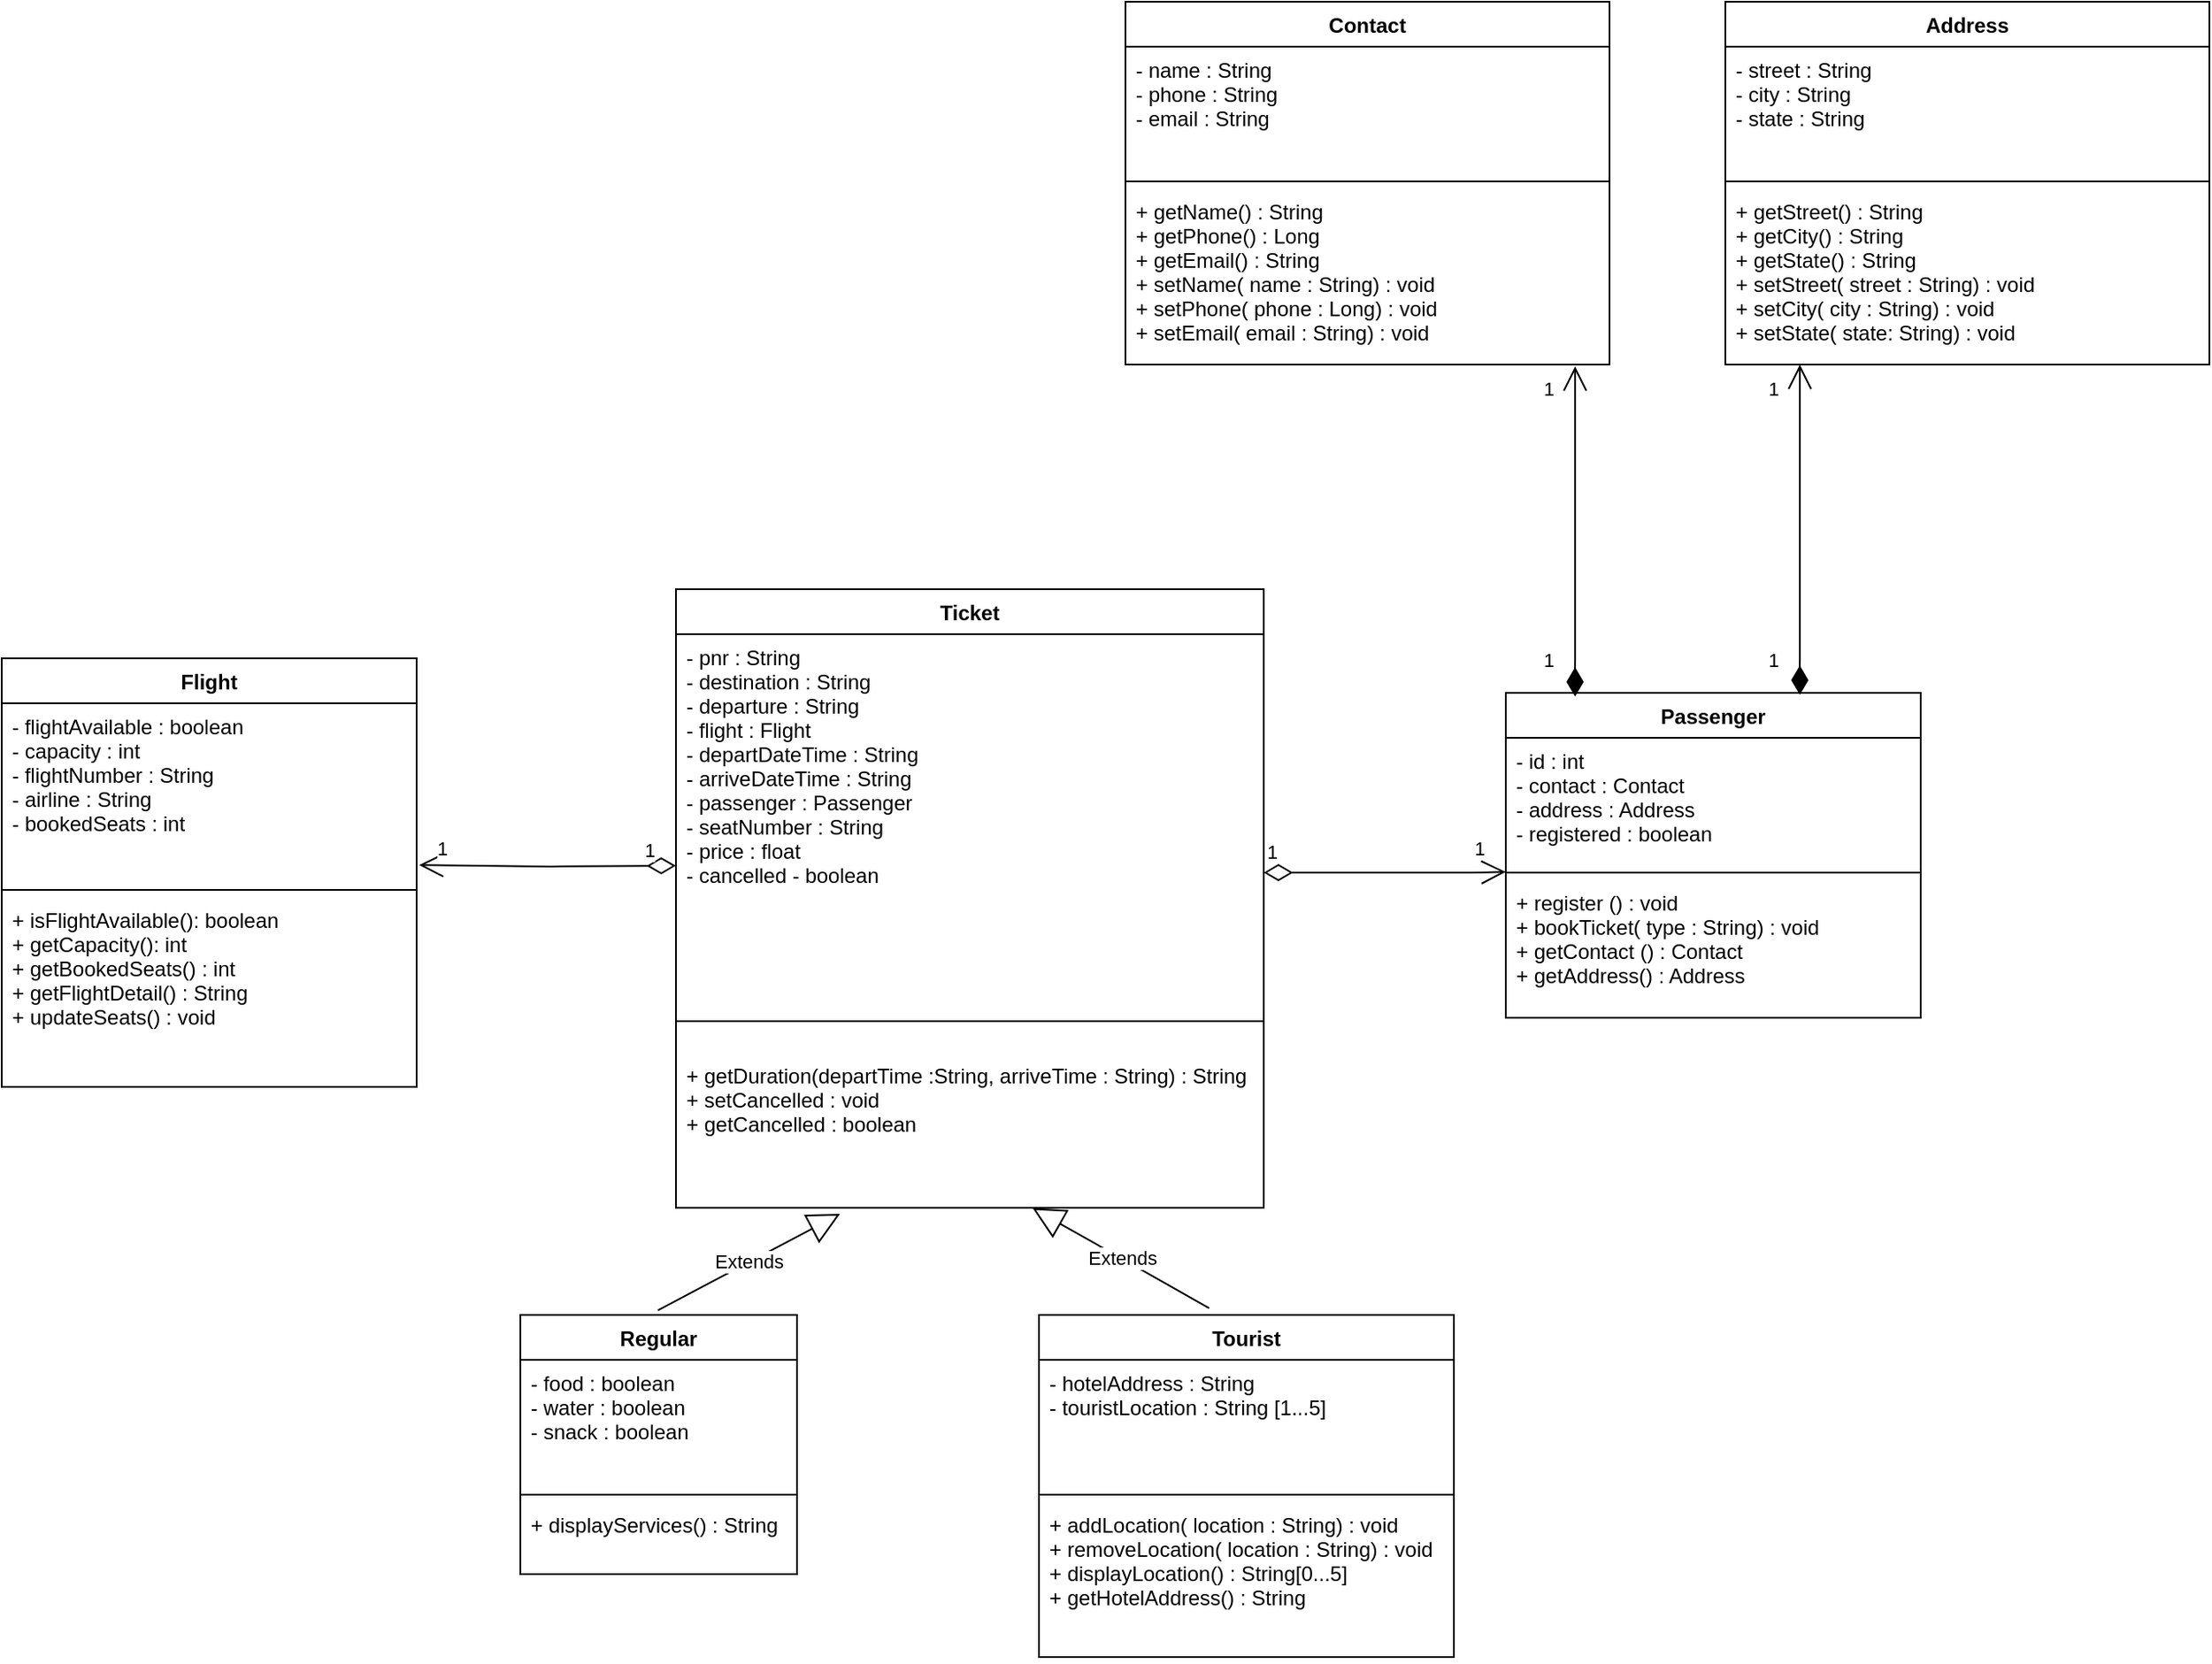 <mxfile version="14.6.13" type="device"><diagram id="ZOzMnLHkL213mvmrVxMB" name="Page-1"><mxGraphModel dx="1412" dy="1507" grid="1" gridSize="10" guides="1" tooltips="1" connect="1" arrows="1" fold="1" page="1" pageScale="1" pageWidth="827" pageHeight="1169" math="0" shadow="0"><root><mxCell id="0"/><mxCell id="1" parent="0"/><mxCell id="Yb7gYR3_Mwe4Zq__7tW3-1" value="Ticket" style="swimlane;fontStyle=1;align=center;verticalAlign=top;childLayout=stackLayout;horizontal=1;startSize=26;horizontalStack=0;resizeParent=1;resizeParentMax=0;resizeLast=0;collapsible=1;marginBottom=0;" parent="1" vertex="1"><mxGeometry x="220" y="270" width="340" height="358" as="geometry"/></mxCell><mxCell id="Yb7gYR3_Mwe4Zq__7tW3-2" value="- pnr : String&#10;- destination : String&#10;- departure : String&#10;- flight : Flight&#10;- departDateTime : String&#10;- arriveDateTime : String&#10;- passenger : Passenger&#10;- seatNumber : String&#10;- price : float&#10;- cancelled - boolean" style="text;strokeColor=none;fillColor=none;align=left;verticalAlign=top;spacingLeft=4;spacingRight=4;overflow=hidden;rotatable=0;points=[[0,0.5],[1,0.5]];portConstraint=eastwest;" parent="Yb7gYR3_Mwe4Zq__7tW3-1" vertex="1"><mxGeometry y="26" width="340" height="220" as="geometry"/></mxCell><mxCell id="Yb7gYR3_Mwe4Zq__7tW3-3" value="" style="line;strokeWidth=1;fillColor=none;align=left;verticalAlign=middle;spacingTop=-1;spacingLeft=3;spacingRight=3;rotatable=0;labelPosition=right;points=[];portConstraint=eastwest;" parent="Yb7gYR3_Mwe4Zq__7tW3-1" vertex="1"><mxGeometry y="246" width="340" height="8" as="geometry"/></mxCell><mxCell id="Yb7gYR3_Mwe4Zq__7tW3-4" value="&#10;+ getDuration(departTime :String, arriveTime : String) : String&#10;+ setCancelled : void &#10;+ getCancelled : boolean" style="text;strokeColor=none;fillColor=none;align=left;verticalAlign=top;spacingLeft=4;spacingRight=4;overflow=hidden;rotatable=0;points=[[0,0.5],[1,0.5]];portConstraint=eastwest;" parent="Yb7gYR3_Mwe4Zq__7tW3-1" vertex="1"><mxGeometry y="254" width="340" height="104" as="geometry"/></mxCell><mxCell id="Yb7gYR3_Mwe4Zq__7tW3-5" value="Flight" style="swimlane;fontStyle=1;align=center;verticalAlign=top;childLayout=stackLayout;horizontal=1;startSize=26;horizontalStack=0;resizeParent=1;resizeParentMax=0;resizeLast=0;collapsible=1;marginBottom=0;" parent="1" vertex="1"><mxGeometry x="-170" y="310" width="240" height="248" as="geometry"/></mxCell><mxCell id="Yb7gYR3_Mwe4Zq__7tW3-6" value="- flightAvailable : boolean&#10;- capacity : int&#10;- flightNumber : String&#10;- airline : String&#10;- bookedSeats : int&#10;" style="text;strokeColor=none;fillColor=none;align=left;verticalAlign=top;spacingLeft=4;spacingRight=4;overflow=hidden;rotatable=0;points=[[0,0.5],[1,0.5]];portConstraint=eastwest;" parent="Yb7gYR3_Mwe4Zq__7tW3-5" vertex="1"><mxGeometry y="26" width="240" height="104" as="geometry"/></mxCell><mxCell id="Yb7gYR3_Mwe4Zq__7tW3-7" value="" style="line;strokeWidth=1;fillColor=none;align=left;verticalAlign=middle;spacingTop=-1;spacingLeft=3;spacingRight=3;rotatable=0;labelPosition=right;points=[];portConstraint=eastwest;" parent="Yb7gYR3_Mwe4Zq__7tW3-5" vertex="1"><mxGeometry y="130" width="240" height="8" as="geometry"/></mxCell><mxCell id="Yb7gYR3_Mwe4Zq__7tW3-8" value="+ isFlightAvailable(): boolean&#10;+ getCapacity(): int&#10;+ getBookedSeats() : int&#10;+ getFlightDetail() : String&#10;+ updateSeats() : void" style="text;strokeColor=none;fillColor=none;align=left;verticalAlign=top;spacingLeft=4;spacingRight=4;overflow=hidden;rotatable=0;points=[[0,0.5],[1,0.5]];portConstraint=eastwest;" parent="Yb7gYR3_Mwe4Zq__7tW3-5" vertex="1"><mxGeometry y="138" width="240" height="110" as="geometry"/></mxCell><mxCell id="Yb7gYR3_Mwe4Zq__7tW3-9" value="Passenger" style="swimlane;fontStyle=1;align=center;verticalAlign=top;childLayout=stackLayout;horizontal=1;startSize=26;horizontalStack=0;resizeParent=1;resizeParentMax=0;resizeLast=0;collapsible=1;marginBottom=0;" parent="1" vertex="1"><mxGeometry x="700" y="330" width="240" height="188" as="geometry"/></mxCell><mxCell id="Yb7gYR3_Mwe4Zq__7tW3-10" value="- id : int&#10;- contact : Contact&#10;- address : Address   &#10;- registered : boolean" style="text;strokeColor=none;fillColor=none;align=left;verticalAlign=top;spacingLeft=4;spacingRight=4;overflow=hidden;rotatable=0;points=[[0,0.5],[1,0.5]];portConstraint=eastwest;" parent="Yb7gYR3_Mwe4Zq__7tW3-9" vertex="1"><mxGeometry y="26" width="240" height="74" as="geometry"/></mxCell><mxCell id="Yb7gYR3_Mwe4Zq__7tW3-11" value="" style="line;strokeWidth=1;fillColor=none;align=left;verticalAlign=middle;spacingTop=-1;spacingLeft=3;spacingRight=3;rotatable=0;labelPosition=right;points=[];portConstraint=eastwest;" parent="Yb7gYR3_Mwe4Zq__7tW3-9" vertex="1"><mxGeometry y="100" width="240" height="8" as="geometry"/></mxCell><mxCell id="Yb7gYR3_Mwe4Zq__7tW3-12" value="+ register () : void&#10;+ bookTicket( type : String) : void&#10;+ getContact () : Contact&#10;+ getAddress() : Address&#10;" style="text;strokeColor=none;fillColor=none;align=left;verticalAlign=top;spacingLeft=4;spacingRight=4;overflow=hidden;rotatable=0;points=[[0,0.5],[1,0.5]];portConstraint=eastwest;" parent="Yb7gYR3_Mwe4Zq__7tW3-9" vertex="1"><mxGeometry y="108" width="240" height="80" as="geometry"/></mxCell><mxCell id="Yb7gYR3_Mwe4Zq__7tW3-13" value="Regular" style="swimlane;fontStyle=1;align=center;verticalAlign=top;childLayout=stackLayout;horizontal=1;startSize=26;horizontalStack=0;resizeParent=1;resizeParentMax=0;resizeLast=0;collapsible=1;marginBottom=0;" parent="1" vertex="1"><mxGeometry x="130" y="690" width="160" height="150" as="geometry"/></mxCell><mxCell id="Yb7gYR3_Mwe4Zq__7tW3-14" value="- food : boolean&#10;- water : boolean&#10;- snack : boolean" style="text;strokeColor=none;fillColor=none;align=left;verticalAlign=top;spacingLeft=4;spacingRight=4;overflow=hidden;rotatable=0;points=[[0,0.5],[1,0.5]];portConstraint=eastwest;" parent="Yb7gYR3_Mwe4Zq__7tW3-13" vertex="1"><mxGeometry y="26" width="160" height="74" as="geometry"/></mxCell><mxCell id="Yb7gYR3_Mwe4Zq__7tW3-15" value="" style="line;strokeWidth=1;fillColor=none;align=left;verticalAlign=middle;spacingTop=-1;spacingLeft=3;spacingRight=3;rotatable=0;labelPosition=right;points=[];portConstraint=eastwest;" parent="Yb7gYR3_Mwe4Zq__7tW3-13" vertex="1"><mxGeometry y="100" width="160" height="8" as="geometry"/></mxCell><mxCell id="Yb7gYR3_Mwe4Zq__7tW3-16" value="+ displayServices() : String" style="text;strokeColor=none;fillColor=none;align=left;verticalAlign=top;spacingLeft=4;spacingRight=4;overflow=hidden;rotatable=0;points=[[0,0.5],[1,0.5]];portConstraint=eastwest;" parent="Yb7gYR3_Mwe4Zq__7tW3-13" vertex="1"><mxGeometry y="108" width="160" height="42" as="geometry"/></mxCell><mxCell id="Yb7gYR3_Mwe4Zq__7tW3-17" value="Tourist" style="swimlane;fontStyle=1;align=center;verticalAlign=top;childLayout=stackLayout;horizontal=1;startSize=26;horizontalStack=0;resizeParent=1;resizeParentMax=0;resizeLast=0;collapsible=1;marginBottom=0;" parent="1" vertex="1"><mxGeometry x="430" y="690" width="240" height="198" as="geometry"/></mxCell><mxCell id="Yb7gYR3_Mwe4Zq__7tW3-18" value="- hotelAddress : String&#10;- touristLocation : String [1...5]&#10;" style="text;strokeColor=none;fillColor=none;align=left;verticalAlign=top;spacingLeft=4;spacingRight=4;overflow=hidden;rotatable=0;points=[[0,0.5],[1,0.5]];portConstraint=eastwest;" parent="Yb7gYR3_Mwe4Zq__7tW3-17" vertex="1"><mxGeometry y="26" width="240" height="74" as="geometry"/></mxCell><mxCell id="Yb7gYR3_Mwe4Zq__7tW3-19" value="" style="line;strokeWidth=1;fillColor=none;align=left;verticalAlign=middle;spacingTop=-1;spacingLeft=3;spacingRight=3;rotatable=0;labelPosition=right;points=[];portConstraint=eastwest;" parent="Yb7gYR3_Mwe4Zq__7tW3-17" vertex="1"><mxGeometry y="100" width="240" height="8" as="geometry"/></mxCell><mxCell id="Yb7gYR3_Mwe4Zq__7tW3-20" value="+ addLocation( location : String) : void &#10;+ removeLocation( location : String) : void&#10;+ displayLocation() : String[0...5]&#10;+ getHotelAddress() : String" style="text;strokeColor=none;fillColor=none;align=left;verticalAlign=top;spacingLeft=4;spacingRight=4;overflow=hidden;rotatable=0;points=[[0,0.5],[1,0.5]];portConstraint=eastwest;" parent="Yb7gYR3_Mwe4Zq__7tW3-17" vertex="1"><mxGeometry y="108" width="240" height="90" as="geometry"/></mxCell><mxCell id="Yb7gYR3_Mwe4Zq__7tW3-21" value="Contact" style="swimlane;fontStyle=1;align=center;verticalAlign=top;childLayout=stackLayout;horizontal=1;startSize=26;horizontalStack=0;resizeParent=1;resizeParentMax=0;resizeLast=0;collapsible=1;marginBottom=0;" parent="1" vertex="1"><mxGeometry x="480" y="-70" width="280" height="210" as="geometry"/></mxCell><mxCell id="Yb7gYR3_Mwe4Zq__7tW3-22" value="- name : String&#10;- phone : String&#10;- email : String&#10;" style="text;strokeColor=none;fillColor=none;align=left;verticalAlign=top;spacingLeft=4;spacingRight=4;overflow=hidden;rotatable=0;points=[[0,0.5],[1,0.5]];portConstraint=eastwest;" parent="Yb7gYR3_Mwe4Zq__7tW3-21" vertex="1"><mxGeometry y="26" width="280" height="74" as="geometry"/></mxCell><mxCell id="Yb7gYR3_Mwe4Zq__7tW3-23" value="" style="line;strokeWidth=1;fillColor=none;align=left;verticalAlign=middle;spacingTop=-1;spacingLeft=3;spacingRight=3;rotatable=0;labelPosition=right;points=[];portConstraint=eastwest;" parent="Yb7gYR3_Mwe4Zq__7tW3-21" vertex="1"><mxGeometry y="100" width="280" height="8" as="geometry"/></mxCell><mxCell id="Yb7gYR3_Mwe4Zq__7tW3-24" value="+ getName() : String&#10;+ getPhone() : Long&#10;+ getEmail() : String&#10;+ setName( name : String) : void&#10;+ setPhone( phone : Long) : void&#10;+ setEmail( email : String) : void" style="text;strokeColor=none;fillColor=none;align=left;verticalAlign=top;spacingLeft=4;spacingRight=4;overflow=hidden;rotatable=0;points=[[0,0.5],[1,0.5]];portConstraint=eastwest;" parent="Yb7gYR3_Mwe4Zq__7tW3-21" vertex="1"><mxGeometry y="108" width="280" height="102" as="geometry"/></mxCell><mxCell id="Yb7gYR3_Mwe4Zq__7tW3-25" value="Address" style="swimlane;fontStyle=1;align=center;verticalAlign=top;childLayout=stackLayout;horizontal=1;startSize=26;horizontalStack=0;resizeParent=1;resizeParentMax=0;resizeLast=0;collapsible=1;marginBottom=0;" parent="1" vertex="1"><mxGeometry x="827" y="-70" width="280" height="210" as="geometry"/></mxCell><mxCell id="Yb7gYR3_Mwe4Zq__7tW3-26" value="- street : String&#10;- city : String&#10;- state : String&#10;" style="text;strokeColor=none;fillColor=none;align=left;verticalAlign=top;spacingLeft=4;spacingRight=4;overflow=hidden;rotatable=0;points=[[0,0.5],[1,0.5]];portConstraint=eastwest;" parent="Yb7gYR3_Mwe4Zq__7tW3-25" vertex="1"><mxGeometry y="26" width="280" height="74" as="geometry"/></mxCell><mxCell id="Yb7gYR3_Mwe4Zq__7tW3-27" value="" style="line;strokeWidth=1;fillColor=none;align=left;verticalAlign=middle;spacingTop=-1;spacingLeft=3;spacingRight=3;rotatable=0;labelPosition=right;points=[];portConstraint=eastwest;" parent="Yb7gYR3_Mwe4Zq__7tW3-25" vertex="1"><mxGeometry y="100" width="280" height="8" as="geometry"/></mxCell><mxCell id="Yb7gYR3_Mwe4Zq__7tW3-28" value="+ getStreet() : String&#10;+ getCity() : String&#10;+ getState() : String&#10;+ setStreet( street : String) : void&#10;+ setCity( city : String) : void&#10;+ setState( state: String) : void" style="text;strokeColor=none;fillColor=none;align=left;verticalAlign=top;spacingLeft=4;spacingRight=4;overflow=hidden;rotatable=0;points=[[0,0.5],[1,0.5]];portConstraint=eastwest;" parent="Yb7gYR3_Mwe4Zq__7tW3-25" vertex="1"><mxGeometry y="108" width="280" height="102" as="geometry"/></mxCell><mxCell id="Yb7gYR3_Mwe4Zq__7tW3-30" value="Extends" style="endArrow=block;endSize=16;endFill=0;html=1;exitX=0.497;exitY=-0.018;exitDx=0;exitDy=0;exitPerimeter=0;entryX=0.279;entryY=1.034;entryDx=0;entryDy=0;entryPerimeter=0;" parent="1" source="Yb7gYR3_Mwe4Zq__7tW3-13" target="Yb7gYR3_Mwe4Zq__7tW3-4" edge="1"><mxGeometry width="160" relative="1" as="geometry"><mxPoint x="350" y="680" as="sourcePoint"/><mxPoint x="310" y="630" as="targetPoint"/></mxGeometry></mxCell><mxCell id="Yb7gYR3_Mwe4Zq__7tW3-31" value="Extends" style="endArrow=block;endSize=16;endFill=0;html=1;exitX=0.41;exitY=-0.02;exitDx=0;exitDy=0;exitPerimeter=0;entryX=0.607;entryY=1.002;entryDx=0;entryDy=0;entryPerimeter=0;" parent="1" source="Yb7gYR3_Mwe4Zq__7tW3-17" target="Yb7gYR3_Mwe4Zq__7tW3-4" edge="1"><mxGeometry width="160" relative="1" as="geometry"><mxPoint x="219.52" y="696.04" as="sourcePoint"/><mxPoint x="324.86" y="641.536" as="targetPoint"/></mxGeometry></mxCell><mxCell id="Yb7gYR3_Mwe4Zq__7tW3-37" value="" style="group" parent="1" vertex="1" connectable="0"><mxGeometry x="850" y="140" width="30" height="30" as="geometry"/></mxCell><mxCell id="Yb7gYR3_Mwe4Zq__7tW3-33" value="1" style="endArrow=open;html=1;endSize=12;startArrow=diamondThin;startSize=14;startFill=1;edgeStyle=orthogonalEdgeStyle;align=left;verticalAlign=bottom;jumpStyle=none;exitX=0.167;exitY=0.011;exitDx=0;exitDy=0;exitPerimeter=0;" parent="Yb7gYR3_Mwe4Zq__7tW3-37" edge="1"><mxGeometry x="-0.884" y="20" relative="1" as="geometry"><mxPoint x="20.08" y="191.068" as="sourcePoint"/><mxPoint x="20" as="targetPoint"/><Array as="points"><mxPoint x="20"/></Array><mxPoint as="offset"/></mxGeometry></mxCell><mxCell id="Yb7gYR3_Mwe4Zq__7tW3-36" value="&lt;span style=&quot;color: rgb(0, 0, 0); font-family: helvetica; font-size: 11px; font-style: normal; font-weight: 400; letter-spacing: normal; text-align: left; text-indent: 0px; text-transform: none; word-spacing: 0px; background-color: rgb(255, 255, 255); display: inline; float: none;&quot;&gt;1&lt;/span&gt;" style="text;whiteSpace=wrap;html=1;" parent="Yb7gYR3_Mwe4Zq__7tW3-37" vertex="1"><mxGeometry width="30" height="30" as="geometry"/></mxCell><mxCell id="Yb7gYR3_Mwe4Zq__7tW3-38" value="" style="group" parent="1" vertex="1" connectable="0"><mxGeometry x="720" y="140" width="30" height="30" as="geometry"/></mxCell><mxCell id="Yb7gYR3_Mwe4Zq__7tW3-32" value="1" style="endArrow=open;html=1;endSize=12;startArrow=diamondThin;startSize=14;startFill=1;edgeStyle=orthogonalEdgeStyle;align=left;verticalAlign=bottom;jumpStyle=none;exitX=0.167;exitY=0.011;exitDx=0;exitDy=0;exitPerimeter=0;" parent="Yb7gYR3_Mwe4Zq__7tW3-38" source="Yb7gYR3_Mwe4Zq__7tW3-9" edge="1"><mxGeometry x="-0.874" y="20" relative="1" as="geometry"><mxPoint x="20" y="70" as="sourcePoint"/><mxPoint x="20" y="1" as="targetPoint"/><Array as="points"><mxPoint x="20" y="1"/></Array><mxPoint as="offset"/></mxGeometry></mxCell><mxCell id="Yb7gYR3_Mwe4Zq__7tW3-35" value="&lt;span style=&quot;color: rgb(0, 0, 0); font-family: helvetica; font-size: 11px; font-style: normal; font-weight: 400; letter-spacing: normal; text-align: left; text-indent: 0px; text-transform: none; word-spacing: 0px; background-color: rgb(255, 255, 255); display: inline; float: none;&quot;&gt;1&lt;/span&gt;" style="text;whiteSpace=wrap;html=1;" parent="Yb7gYR3_Mwe4Zq__7tW3-38" vertex="1"><mxGeometry width="30" height="30" as="geometry"/></mxCell><mxCell id="Yb7gYR3_Mwe4Zq__7tW3-44" value="" style="group" parent="1" vertex="1" connectable="0"><mxGeometry x="80" y="406" width="140" height="30" as="geometry"/></mxCell><mxCell id="Yb7gYR3_Mwe4Zq__7tW3-42" value="1" style="endArrow=open;html=1;endSize=12;startArrow=diamondThin;startSize=14;startFill=0;edgeStyle=orthogonalEdgeStyle;align=left;verticalAlign=bottom;entryX=1.006;entryY=0.9;entryDx=0;entryDy=0;entryPerimeter=0;" parent="Yb7gYR3_Mwe4Zq__7tW3-44" target="Yb7gYR3_Mwe4Zq__7tW3-6" edge="1"><mxGeometry x="-0.732" relative="1" as="geometry"><mxPoint x="140" y="24" as="sourcePoint"/><mxPoint x="180" y="64" as="targetPoint"/><mxPoint as="offset"/></mxGeometry></mxCell><mxCell id="Yb7gYR3_Mwe4Zq__7tW3-43" value="&lt;span style=&quot;color: rgb(0, 0, 0); font-family: helvetica; font-size: 11px; font-style: normal; font-weight: 400; letter-spacing: normal; text-align: left; text-indent: 0px; text-transform: none; word-spacing: 0px; background-color: rgb(255, 255, 255); display: inline; float: none;&quot;&gt;1&lt;/span&gt;" style="text;whiteSpace=wrap;html=1;" parent="Yb7gYR3_Mwe4Zq__7tW3-44" vertex="1"><mxGeometry width="30" height="30" as="geometry"/></mxCell><mxCell id="Yb7gYR3_Mwe4Zq__7tW3-47" value="&lt;span style=&quot;color: rgb(0, 0, 0); font-family: helvetica; font-size: 11px; font-style: normal; font-weight: 400; letter-spacing: normal; text-align: left; text-indent: 0px; text-transform: none; word-spacing: 0px; background-color: rgb(255, 255, 255); display: inline; float: none;&quot;&gt;1&lt;/span&gt;" style="text;whiteSpace=wrap;html=1;" parent="1" vertex="1"><mxGeometry x="680" y="406" width="30" height="30" as="geometry"/></mxCell><mxCell id="Yb7gYR3_Mwe4Zq__7tW3-49" value="1" style="endArrow=open;html=1;endSize=12;startArrow=diamondThin;startSize=14;startFill=0;edgeStyle=orthogonalEdgeStyle;align=left;verticalAlign=bottom;" parent="1" edge="1"><mxGeometry x="-1" y="3" relative="1" as="geometry"><mxPoint x="560" y="434" as="sourcePoint"/><mxPoint x="700" y="433.58" as="targetPoint"/><Array as="points"><mxPoint x="680" y="433.58"/><mxPoint x="680" y="433.58"/></Array></mxGeometry></mxCell></root></mxGraphModel></diagram></mxfile>